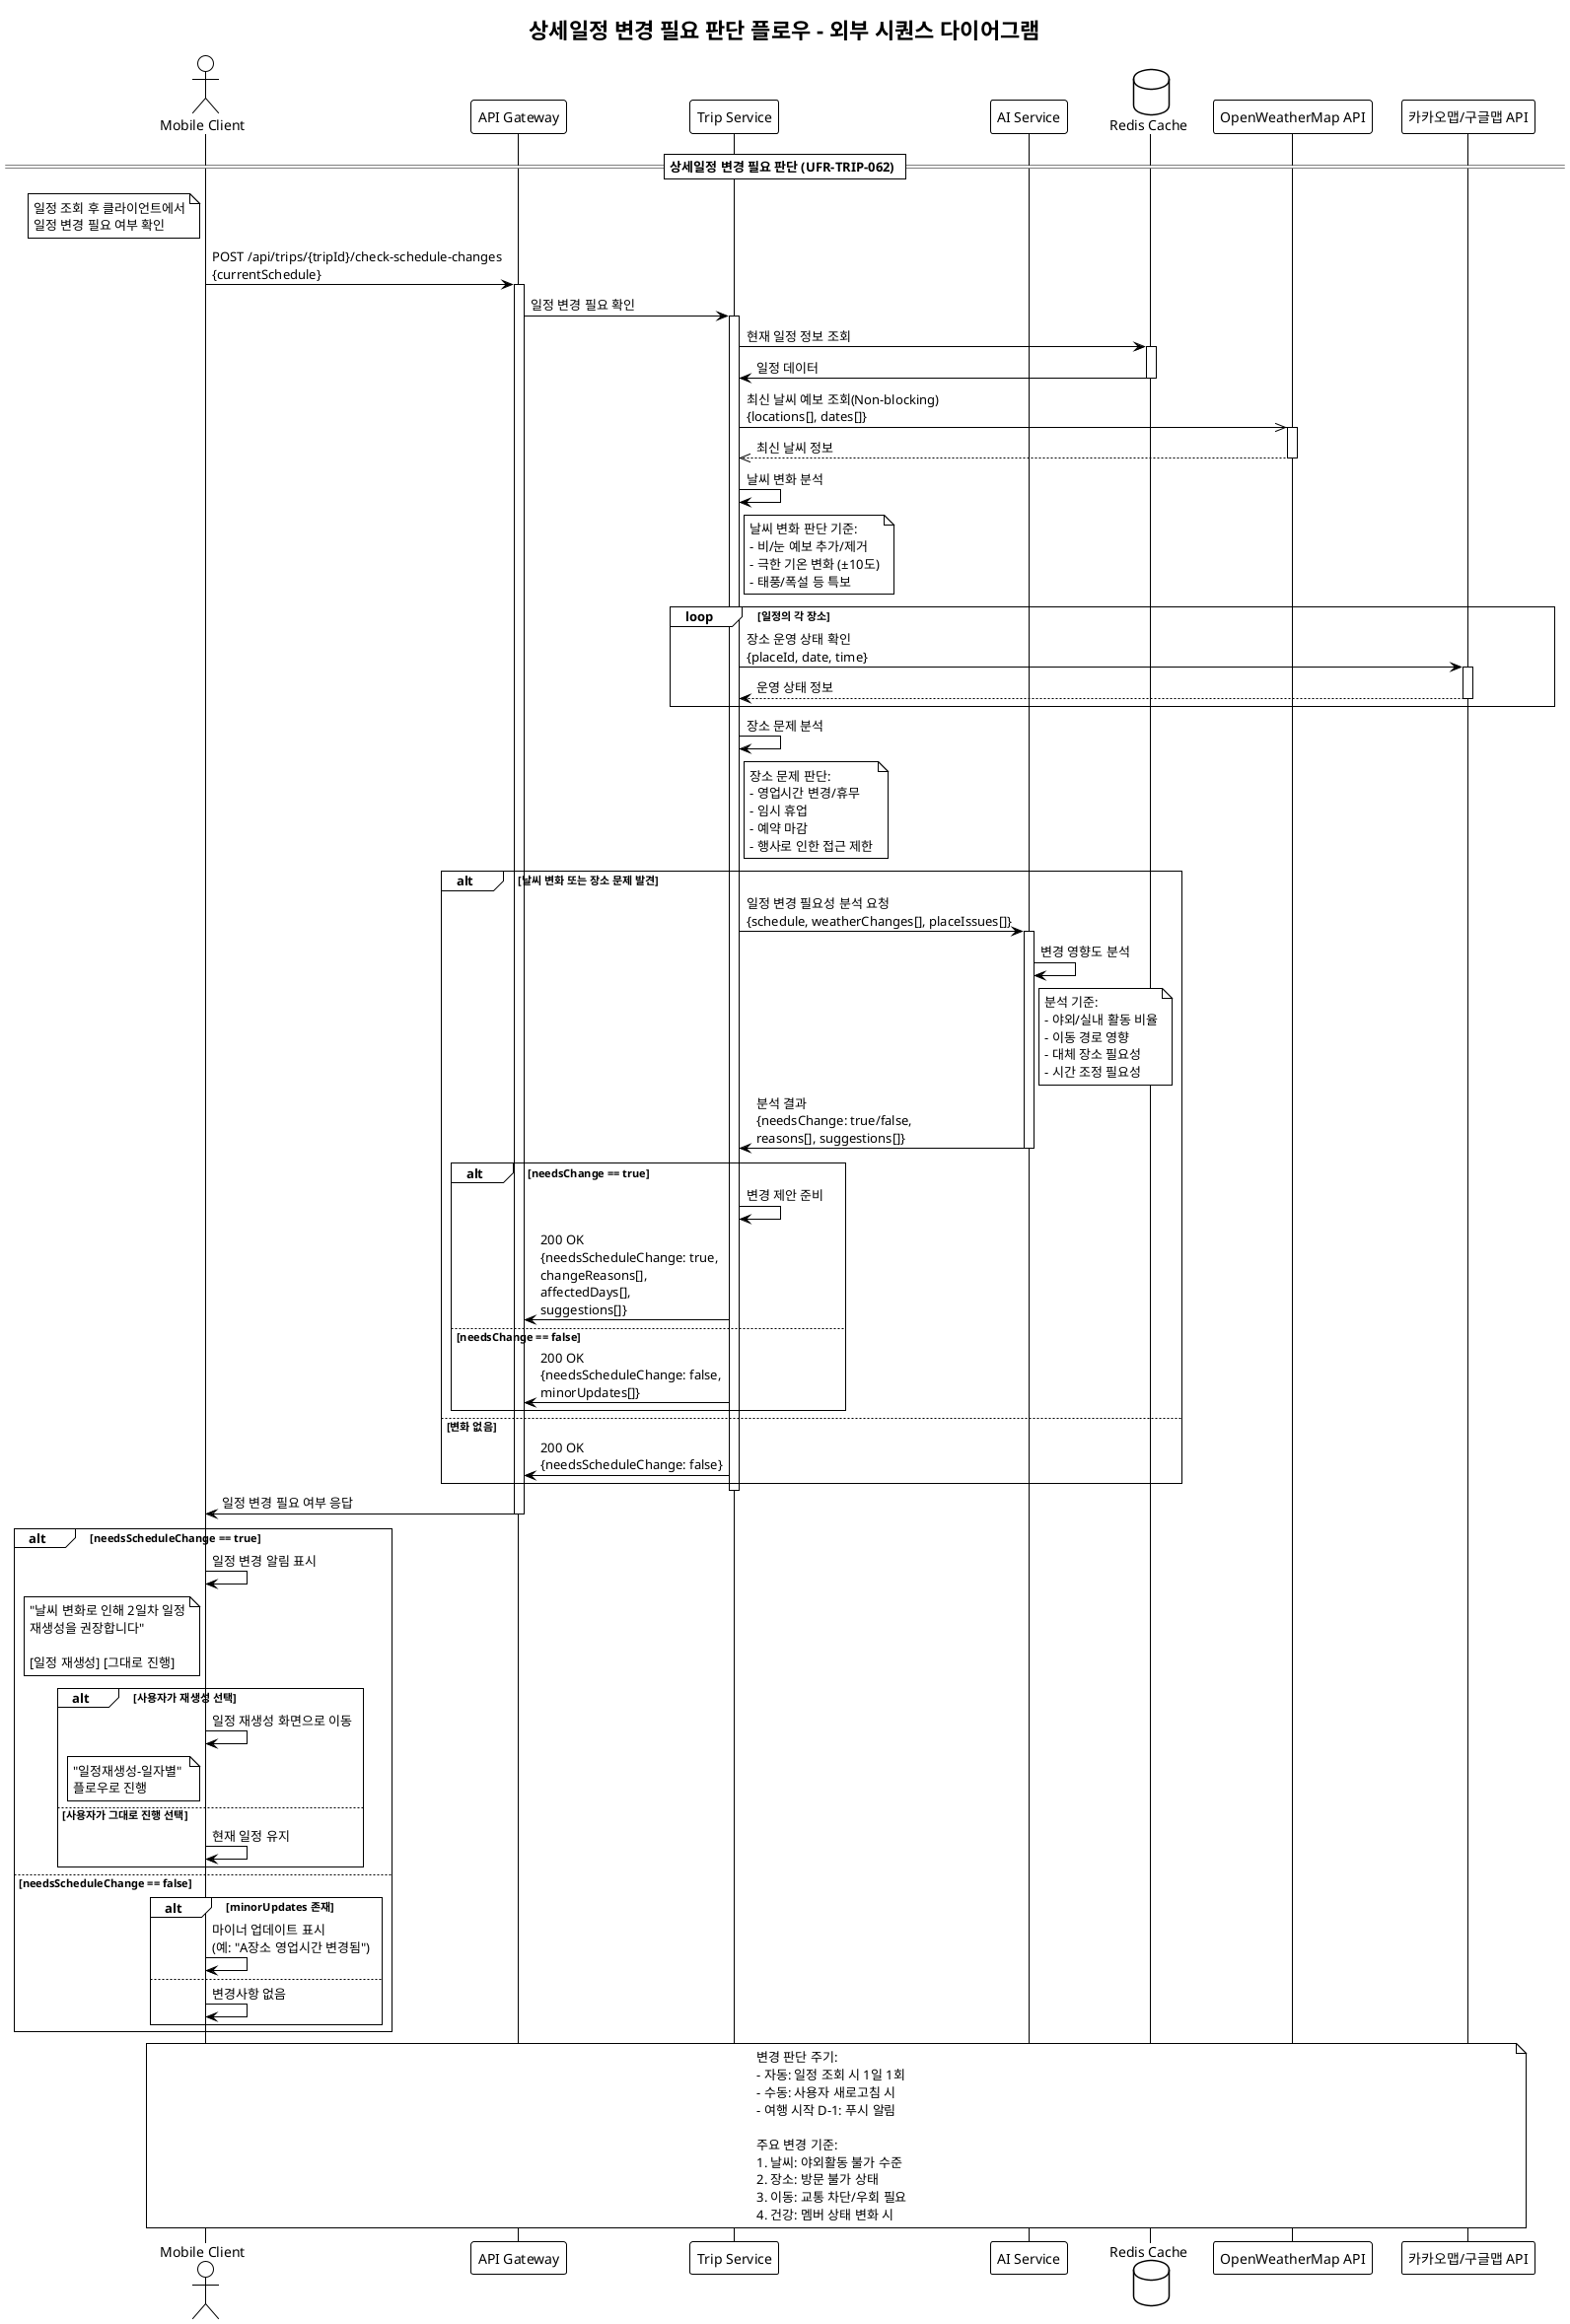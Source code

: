 @startuml 상세일정변경필요판단플로우
!theme mono

title 상세일정 변경 필요 판단 플로우 - 외부 시퀀스 다이어그램

actor "Mobile Client" as Client
participant "API Gateway" as Gateway
participant "Trip Service" as TripService
participant "AI Service" as AIService
database "Redis Cache" as Redis
participant "OpenWeatherMap API" as WeatherAPI
participant "카카오맵/구글맵 API" as MAP

== 상세일정 변경 필요 판단 (UFR-TRIP-062) ==
note left of Client
일정 조회 후 클라이언트에서
일정 변경 필요 여부 확인
end note

Client -> Gateway: POST /api/trips/{tripId}/check-schedule-changes\n{currentSchedule}
activate Gateway

Gateway -> TripService: 일정 변경 필요 확인
activate TripService

TripService -> Redis: 현재 일정 정보 조회
activate Redis
Redis -> TripService: 일정 데이터
deactivate Redis

' 1. 날씨 변화 확인
TripService ->> WeatherAPI: 최신 날씨 예보 조회(Non-blocking)\n{locations[], dates[]}
activate WeatherAPI
WeatherAPI -->> TripService: 최신 날씨 정보
deactivate WeatherAPI

TripService -> TripService: 날씨 변화 분석
note right of TripService
날씨 변화 판단 기준:
- 비/눈 예보 추가/제거
- 극한 기온 변화 (±10도)
- 태풍/폭설 등 특보
end note

' 2. 장소 운영 상태 확인
loop 일정의 각 장소
    TripService -> MAP: 장소 운영 상태 확인\n{placeId, date, time}
    activate MAP
    MAP --> TripService: 운영 상태 정보
    deactivate MAP
end

TripService -> TripService: 장소 문제 분석
note right of TripService
장소 문제 판단:
- 영업시간 변경/휴무
- 임시 휴업
- 예약 마감
- 행사로 인한 접근 제한
end note

' 3. AI 분석 요청
alt 날씨 변화 또는 장소 문제 발견
    TripService -> AIService: 일정 변경 필요성 분석 요청\n{schedule, weatherChanges[], placeIssues[]}
    activate AIService
    
    AIService -> AIService: 변경 영향도 분석
    note right of AIService
    분석 기준:
    - 야외/실내 활동 비율
    - 이동 경로 영향
    - 대체 장소 필요성
    - 시간 조정 필요성
    end note
    
    AIService -> TripService: 분석 결과\n{needsChange: true/false,\nreasons[], suggestions[]}
    deactivate AIService
    
    alt needsChange == true
        TripService -> TripService: 변경 제안 준비
        
        TripService -> Gateway: 200 OK\n{needsScheduleChange: true,\nchangeReasons[],\naffectedDays[],\nsuggestions[]}
    else needsChange == false
        TripService -> Gateway: 200 OK\n{needsScheduleChange: false,\nminorUpdates[]}
    end
else 변화 없음
    TripService -> Gateway: 200 OK\n{needsScheduleChange: false}
end

deactivate TripService
Gateway -> Client: 일정 변경 필요 여부 응답
deactivate Gateway

' 클라이언트 처리
alt needsScheduleChange == true
    Client -> Client: 일정 변경 알림 표시
    
    note left of Client
    "날씨 변화로 인해 2일차 일정
    재생성을 권장합니다"
    
    [일정 재생성] [그대로 진행]
    end note
    
    alt 사용자가 재생성 선택
        Client -> Client: 일정 재생성 화면으로 이동
        note left of Client
        "일정재생성-일자별" 
        플로우로 진행
        end note
    else 사용자가 그대로 진행 선택
        Client -> Client: 현재 일정 유지
    end
else needsScheduleChange == false
    alt minorUpdates 존재
        Client -> Client: 마이너 업데이트 표시\n(예: "A장소 영업시간 변경됨")
    else
        Client -> Client: 변경사항 없음
    end
end

note over Client, MAP
변경 판단 주기:
- 자동: 일정 조회 시 1일 1회
- 수동: 사용자 새로고침 시
- 여행 시작 D-1: 푸시 알림

주요 변경 기준:
1. 날씨: 야외활동 불가 수준
2. 장소: 방문 불가 상태
3. 이동: 교통 차단/우회 필요
4. 건강: 멤버 상태 변화 시
end note

@enduml